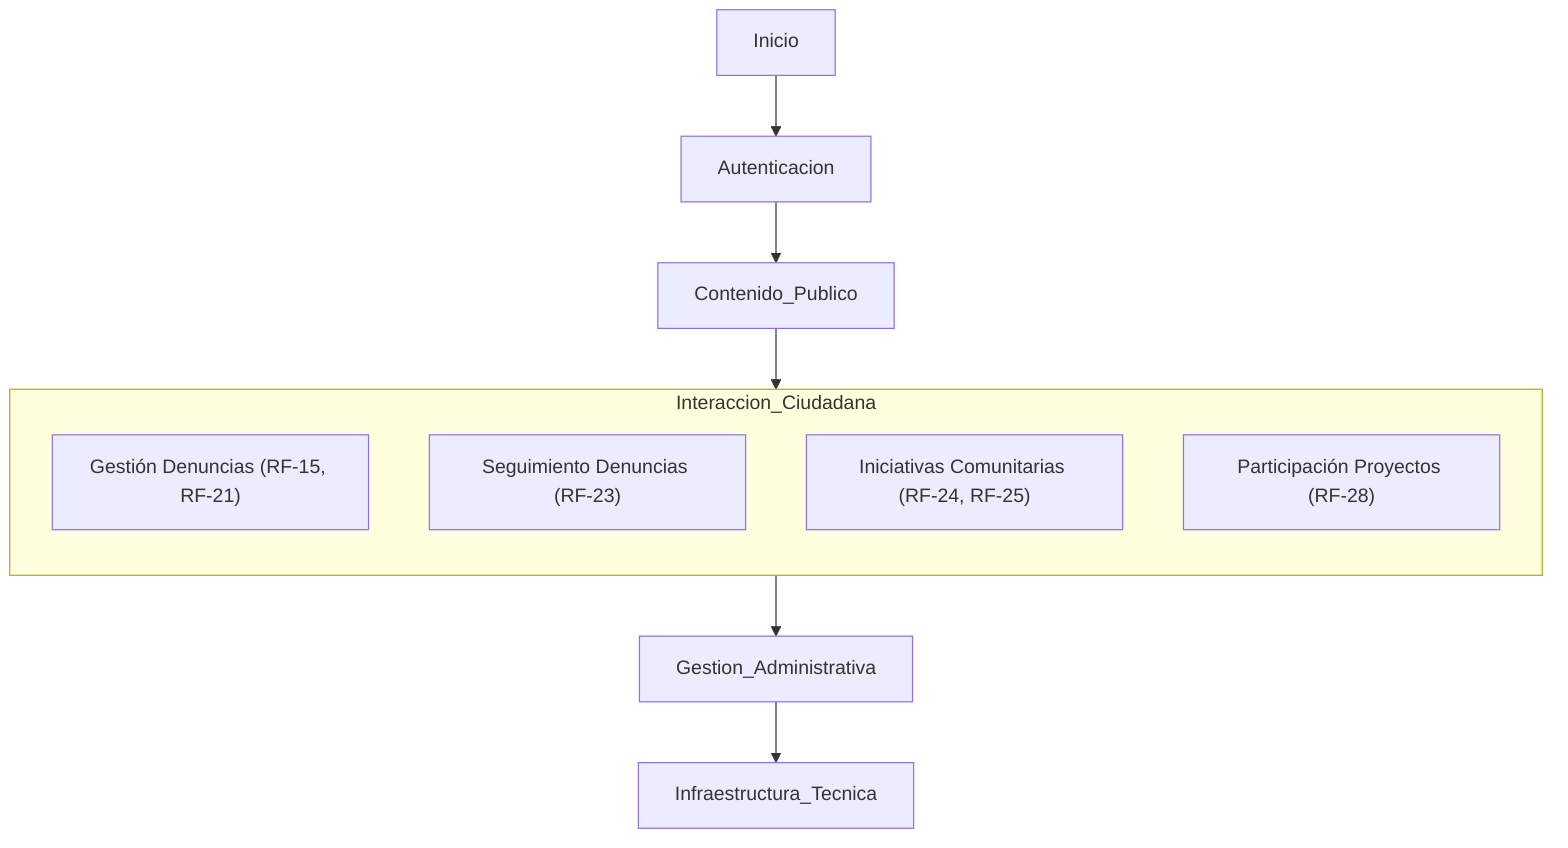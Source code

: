 graph TD
  Inicio --> Autenticacion
  Autenticacion --> Contenido_Publico
  Contenido_Publico --> Interaccion_Ciudadana
  Interaccion_Ciudadana --> Gestion_Administrativa
  Gestion_Administrativa --> Infraestructura_Tecnica
subgraph Interaccion_Ciudadana
    direction TB
    Denuncias["Gestión Denuncias (RF-15, RF-21)"]
    Seguimiento["Seguimiento Denuncias (RF-23)"]
    Iniciativas["Iniciativas Comunitarias (RF-24, RF-25)"]
    Participacion["Participación Proyectos (RF-28)"]
  end